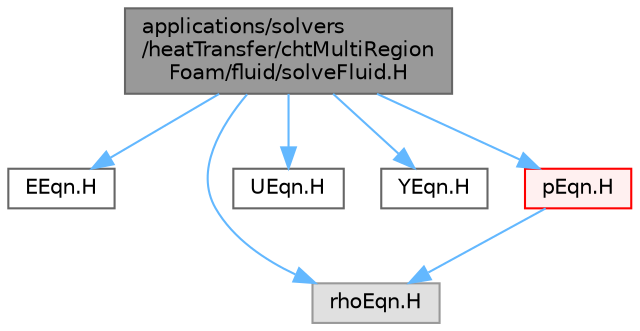 digraph "applications/solvers/heatTransfer/chtMultiRegionFoam/fluid/solveFluid.H"
{
 // LATEX_PDF_SIZE
  bgcolor="transparent";
  edge [fontname=Helvetica,fontsize=10,labelfontname=Helvetica,labelfontsize=10];
  node [fontname=Helvetica,fontsize=10,shape=box,height=0.2,width=0.4];
  Node1 [id="Node000001",label="applications/solvers\l/heatTransfer/chtMultiRegion\lFoam/fluid/solveFluid.H",height=0.2,width=0.4,color="gray40", fillcolor="grey60", style="filled", fontcolor="black",tooltip=" "];
  Node1 -> Node2 [id="edge1_Node000001_Node000002",color="steelblue1",style="solid",tooltip=" "];
  Node2 [id="Node000002",label="EEqn.H",height=0.2,width=0.4,color="grey40", fillcolor="white", style="filled",URL="$heatTransfer_2chtMultiRegionFoam_2fluid_2EEqn_8H.html",tooltip=" "];
  Node1 -> Node3 [id="edge2_Node000001_Node000003",color="steelblue1",style="solid",tooltip=" "];
  Node3 [id="Node000003",label="rhoEqn.H",height=0.2,width=0.4,color="grey60", fillcolor="#E0E0E0", style="filled",tooltip=" "];
  Node1 -> Node4 [id="edge3_Node000001_Node000004",color="steelblue1",style="solid",tooltip=" "];
  Node4 [id="Node000004",label="UEqn.H",height=0.2,width=0.4,color="grey40", fillcolor="white", style="filled",URL="$heatTransfer_2chtMultiRegionFoam_2fluid_2UEqn_8H.html",tooltip=" "];
  Node1 -> Node5 [id="edge4_Node000001_Node000005",color="steelblue1",style="solid",tooltip=" "];
  Node5 [id="Node000005",label="YEqn.H",height=0.2,width=0.4,color="grey40", fillcolor="white", style="filled",URL="$heatTransfer_2chtMultiRegionFoam_2fluid_2YEqn_8H.html",tooltip=" "];
  Node1 -> Node6 [id="edge5_Node000001_Node000006",color="steelblue1",style="solid",tooltip=" "];
  Node6 [id="Node000006",label="pEqn.H",height=0.2,width=0.4,color="red", fillcolor="#FFF0F0", style="filled",URL="$heatTransfer_2chtMultiRegionFoam_2fluid_2pEqn_8H.html",tooltip=" "];
  Node6 -> Node3 [id="edge6_Node000006_Node000003",color="steelblue1",style="solid",tooltip=" "];
}
